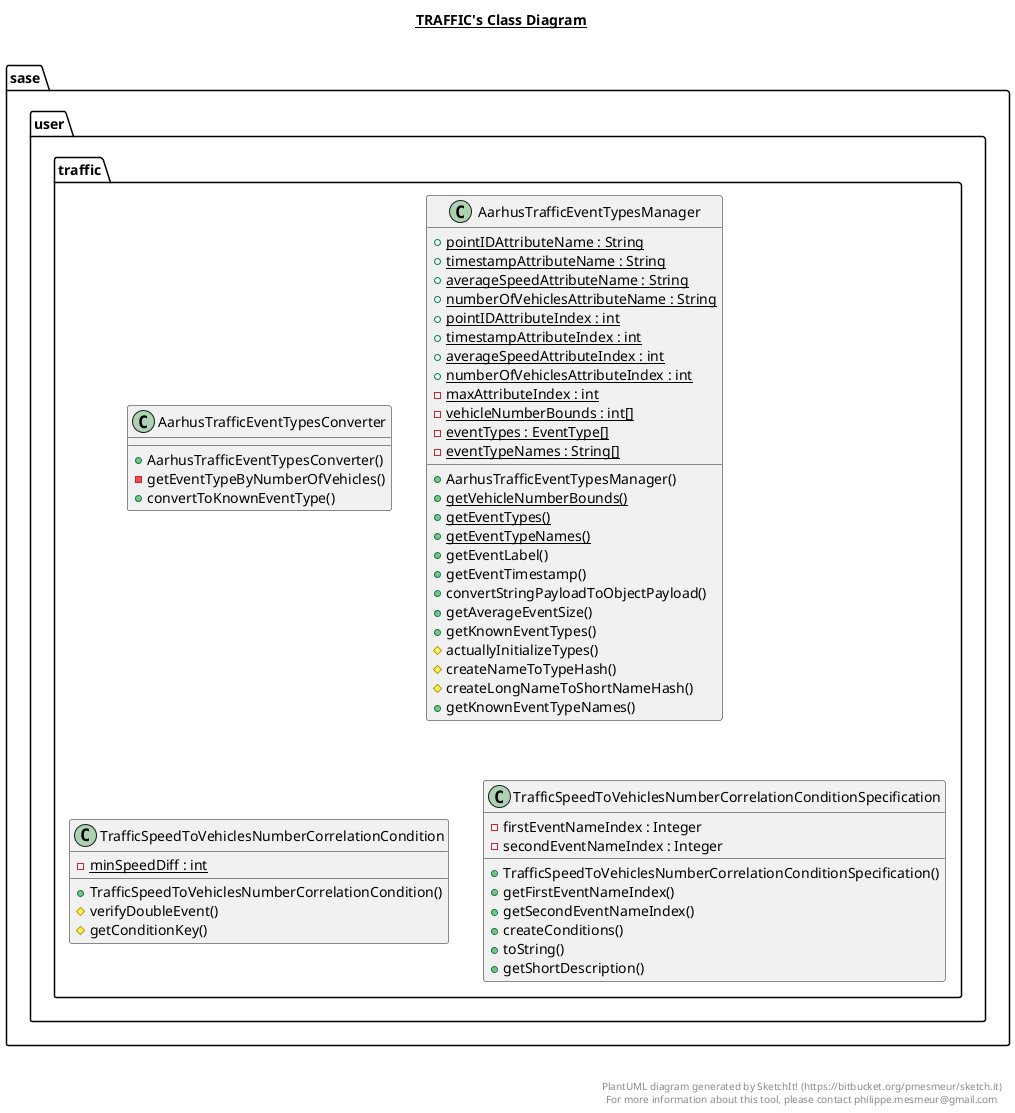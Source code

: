@startuml

title __TRAFFIC's Class Diagram__\n

  package sase.user.traffic {
    class AarhusTrafficEventTypesConverter {
        + AarhusTrafficEventTypesConverter()
        - getEventTypeByNumberOfVehicles()
        + convertToKnownEventType()
    }
  }
  

  package sase.user.traffic {
    class AarhusTrafficEventTypesManager {
        {static} + pointIDAttributeName : String
        {static} + timestampAttributeName : String
        {static} + averageSpeedAttributeName : String
        {static} + numberOfVehiclesAttributeName : String
        {static} + pointIDAttributeIndex : int
        {static} + timestampAttributeIndex : int
        {static} + averageSpeedAttributeIndex : int
        {static} + numberOfVehiclesAttributeIndex : int
        {static} - maxAttributeIndex : int
        {static} - vehicleNumberBounds : int[]
        {static} - eventTypes : EventType[]
        {static} - eventTypeNames : String[]
        + AarhusTrafficEventTypesManager()
        {static} + getVehicleNumberBounds()
        {static} + getEventTypes()
        {static} + getEventTypeNames()
        + getEventLabel()
        + getEventTimestamp()
        + convertStringPayloadToObjectPayload()
        + getAverageEventSize()
        + getKnownEventTypes()
        # actuallyInitializeTypes()
        # createNameToTypeHash()
        # createLongNameToShortNameHash()
        + getKnownEventTypeNames()
    }
  }
  

  package sase.user.traffic {
    class TrafficSpeedToVehiclesNumberCorrelationCondition {
        {static} - minSpeedDiff : int
        + TrafficSpeedToVehiclesNumberCorrelationCondition()
        # verifyDoubleEvent()
        # getConditionKey()
    }
  }
  

  package sase.user.traffic {
    class TrafficSpeedToVehiclesNumberCorrelationConditionSpecification {
        - firstEventNameIndex : Integer
        - secondEventNameIndex : Integer
        + TrafficSpeedToVehiclesNumberCorrelationConditionSpecification()
        + getFirstEventNameIndex()
        + getSecondEventNameIndex()
        + createConditions()
        + toString()
        + getShortDescription()
    }
  }
  



right footer


PlantUML diagram generated by SketchIt! (https://bitbucket.org/pmesmeur/sketch.it)
For more information about this tool, please contact philippe.mesmeur@gmail.com
endfooter

@enduml
